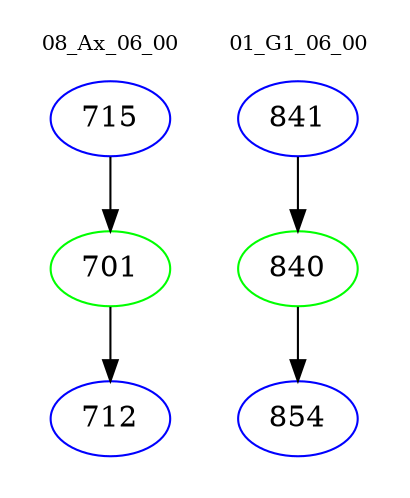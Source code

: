 digraph{
subgraph cluster_0 {
color = white
label = "08_Ax_06_00";
fontsize=10;
T0_715 [label="715", color="blue"]
T0_715 -> T0_701 [color="black"]
T0_701 [label="701", color="green"]
T0_701 -> T0_712 [color="black"]
T0_712 [label="712", color="blue"]
}
subgraph cluster_1 {
color = white
label = "01_G1_06_00";
fontsize=10;
T1_841 [label="841", color="blue"]
T1_841 -> T1_840 [color="black"]
T1_840 [label="840", color="green"]
T1_840 -> T1_854 [color="black"]
T1_854 [label="854", color="blue"]
}
}
